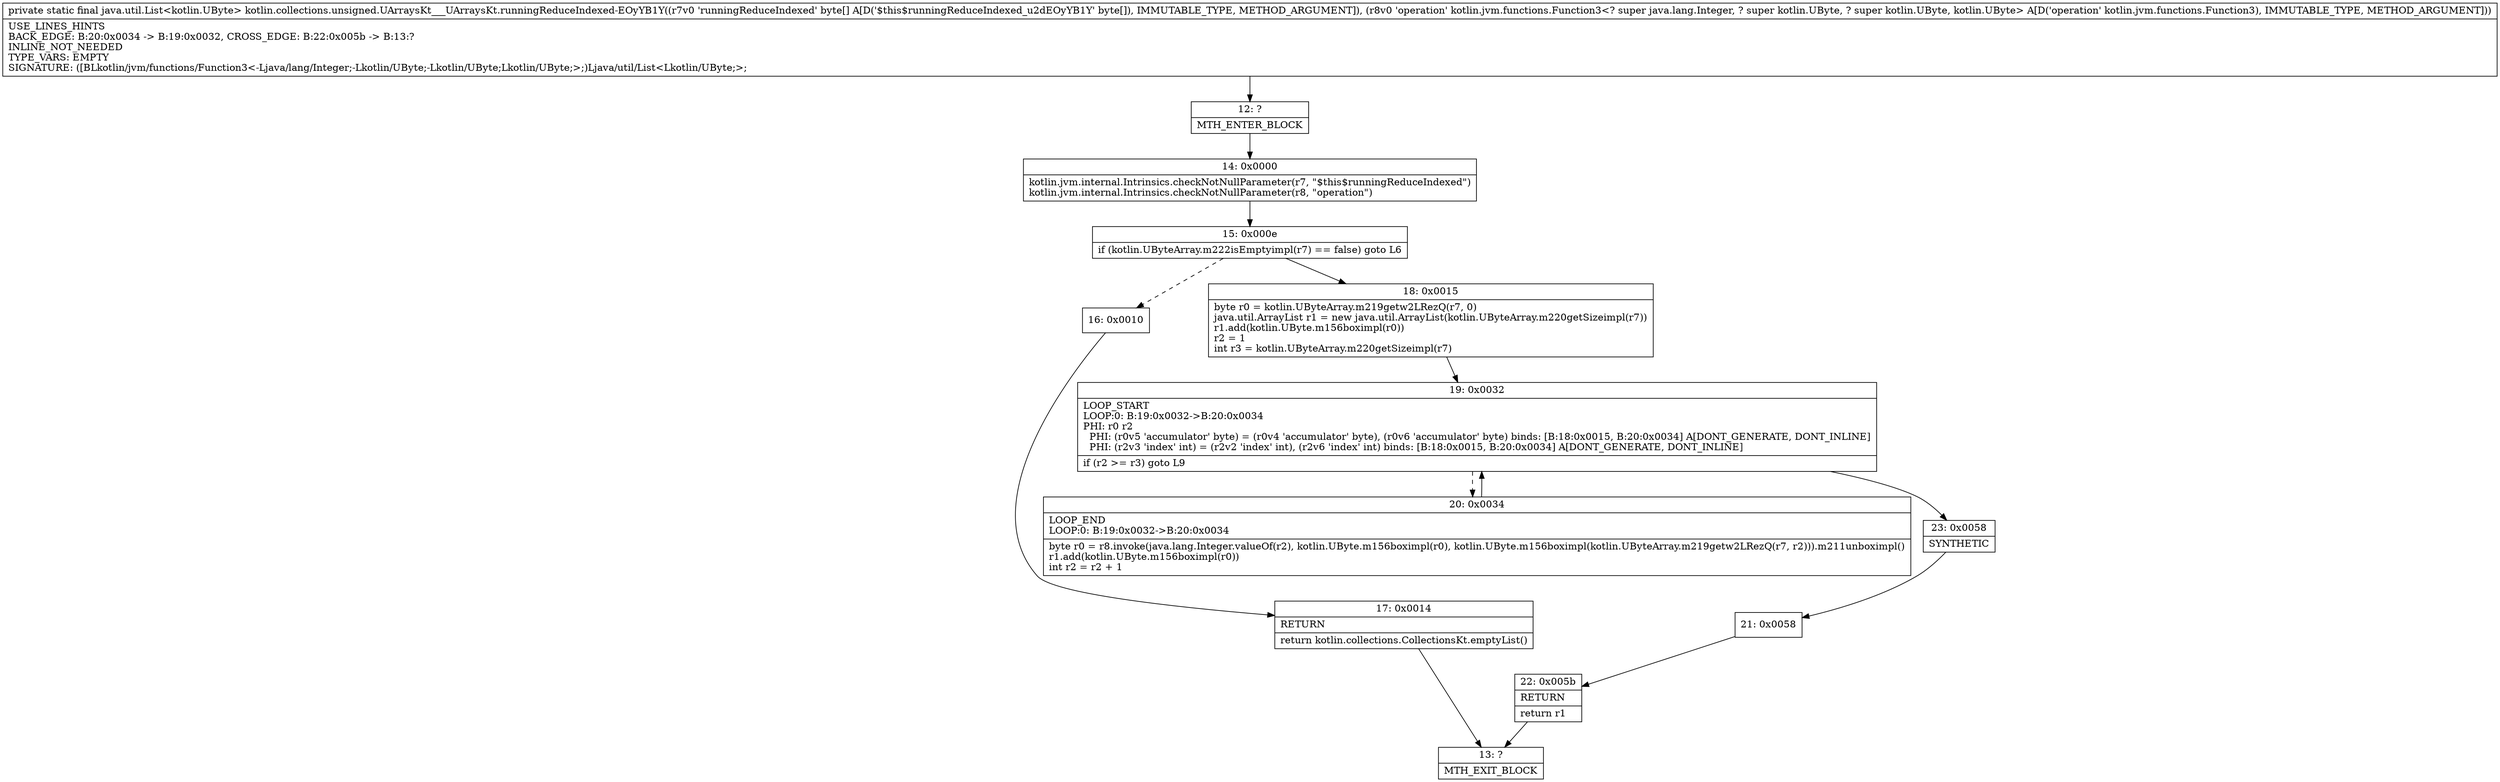 digraph "CFG forkotlin.collections.unsigned.UArraysKt___UArraysKt.runningReduceIndexed\-EOyYB1Y([BLkotlin\/jvm\/functions\/Function3;)Ljava\/util\/List;" {
Node_12 [shape=record,label="{12\:\ ?|MTH_ENTER_BLOCK\l}"];
Node_14 [shape=record,label="{14\:\ 0x0000|kotlin.jvm.internal.Intrinsics.checkNotNullParameter(r7, \"$this$runningReduceIndexed\")\lkotlin.jvm.internal.Intrinsics.checkNotNullParameter(r8, \"operation\")\l}"];
Node_15 [shape=record,label="{15\:\ 0x000e|if (kotlin.UByteArray.m222isEmptyimpl(r7) == false) goto L6\l}"];
Node_16 [shape=record,label="{16\:\ 0x0010}"];
Node_17 [shape=record,label="{17\:\ 0x0014|RETURN\l|return kotlin.collections.CollectionsKt.emptyList()\l}"];
Node_13 [shape=record,label="{13\:\ ?|MTH_EXIT_BLOCK\l}"];
Node_18 [shape=record,label="{18\:\ 0x0015|byte r0 = kotlin.UByteArray.m219getw2LRezQ(r7, 0)\ljava.util.ArrayList r1 = new java.util.ArrayList(kotlin.UByteArray.m220getSizeimpl(r7))\lr1.add(kotlin.UByte.m156boximpl(r0))\lr2 = 1\lint r3 = kotlin.UByteArray.m220getSizeimpl(r7)\l}"];
Node_19 [shape=record,label="{19\:\ 0x0032|LOOP_START\lLOOP:0: B:19:0x0032\-\>B:20:0x0034\lPHI: r0 r2 \l  PHI: (r0v5 'accumulator' byte) = (r0v4 'accumulator' byte), (r0v6 'accumulator' byte) binds: [B:18:0x0015, B:20:0x0034] A[DONT_GENERATE, DONT_INLINE]\l  PHI: (r2v3 'index' int) = (r2v2 'index' int), (r2v6 'index' int) binds: [B:18:0x0015, B:20:0x0034] A[DONT_GENERATE, DONT_INLINE]\l|if (r2 \>= r3) goto L9\l}"];
Node_20 [shape=record,label="{20\:\ 0x0034|LOOP_END\lLOOP:0: B:19:0x0032\-\>B:20:0x0034\l|byte r0 = r8.invoke(java.lang.Integer.valueOf(r2), kotlin.UByte.m156boximpl(r0), kotlin.UByte.m156boximpl(kotlin.UByteArray.m219getw2LRezQ(r7, r2))).m211unboximpl()\lr1.add(kotlin.UByte.m156boximpl(r0))\lint r2 = r2 + 1\l}"];
Node_23 [shape=record,label="{23\:\ 0x0058|SYNTHETIC\l}"];
Node_21 [shape=record,label="{21\:\ 0x0058}"];
Node_22 [shape=record,label="{22\:\ 0x005b|RETURN\l|return r1\l}"];
MethodNode[shape=record,label="{private static final java.util.List\<kotlin.UByte\> kotlin.collections.unsigned.UArraysKt___UArraysKt.runningReduceIndexed\-EOyYB1Y((r7v0 'runningReduceIndexed' byte[] A[D('$this$runningReduceIndexed_u2dEOyYB1Y' byte[]), IMMUTABLE_TYPE, METHOD_ARGUMENT]), (r8v0 'operation' kotlin.jvm.functions.Function3\<? super java.lang.Integer, ? super kotlin.UByte, ? super kotlin.UByte, kotlin.UByte\> A[D('operation' kotlin.jvm.functions.Function3), IMMUTABLE_TYPE, METHOD_ARGUMENT]))  | USE_LINES_HINTS\lBACK_EDGE: B:20:0x0034 \-\> B:19:0x0032, CROSS_EDGE: B:22:0x005b \-\> B:13:?\lINLINE_NOT_NEEDED\lTYPE_VARS: EMPTY\lSIGNATURE: ([BLkotlin\/jvm\/functions\/Function3\<\-Ljava\/lang\/Integer;\-Lkotlin\/UByte;\-Lkotlin\/UByte;Lkotlin\/UByte;\>;)Ljava\/util\/List\<Lkotlin\/UByte;\>;\l}"];
MethodNode -> Node_12;Node_12 -> Node_14;
Node_14 -> Node_15;
Node_15 -> Node_16[style=dashed];
Node_15 -> Node_18;
Node_16 -> Node_17;
Node_17 -> Node_13;
Node_18 -> Node_19;
Node_19 -> Node_20[style=dashed];
Node_19 -> Node_23;
Node_20 -> Node_19;
Node_23 -> Node_21;
Node_21 -> Node_22;
Node_22 -> Node_13;
}

